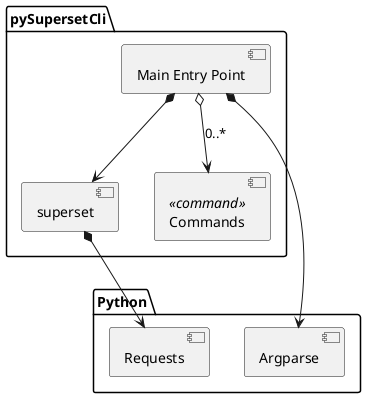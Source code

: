 @startuml ArchitectureDiagram

package "pySupersetCli" as pySupersetCli {
    component "Main Entry Point" as main
    component "superset"as server
    component "Commands" <<command>> as cmd
}

package "Python" as python {
    component "Argparse" as argparse
    component "Requests" as requests
}

main *--> server
main o--> cmd : 0..*
main *--> argparse

server *--> requests

@enduml